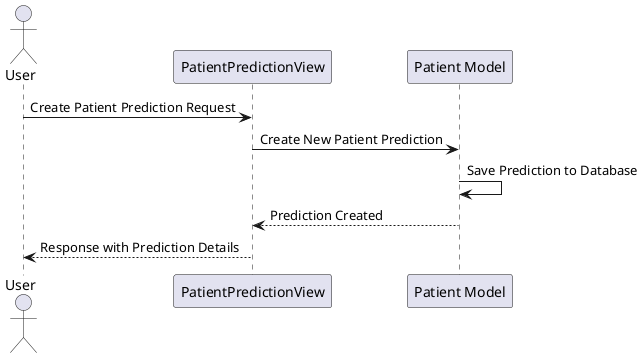 @startuml
actor User
participant "PatientPredictionView" as PPV
participant "Patient Model" as PM

User -> PPV: Create Patient Prediction Request
PPV -> PM: Create New Patient Prediction
PM -> PM: Save Prediction to Database
PM --> PPV: Prediction Created
PPV --> User: Response with Prediction Details
@enduml